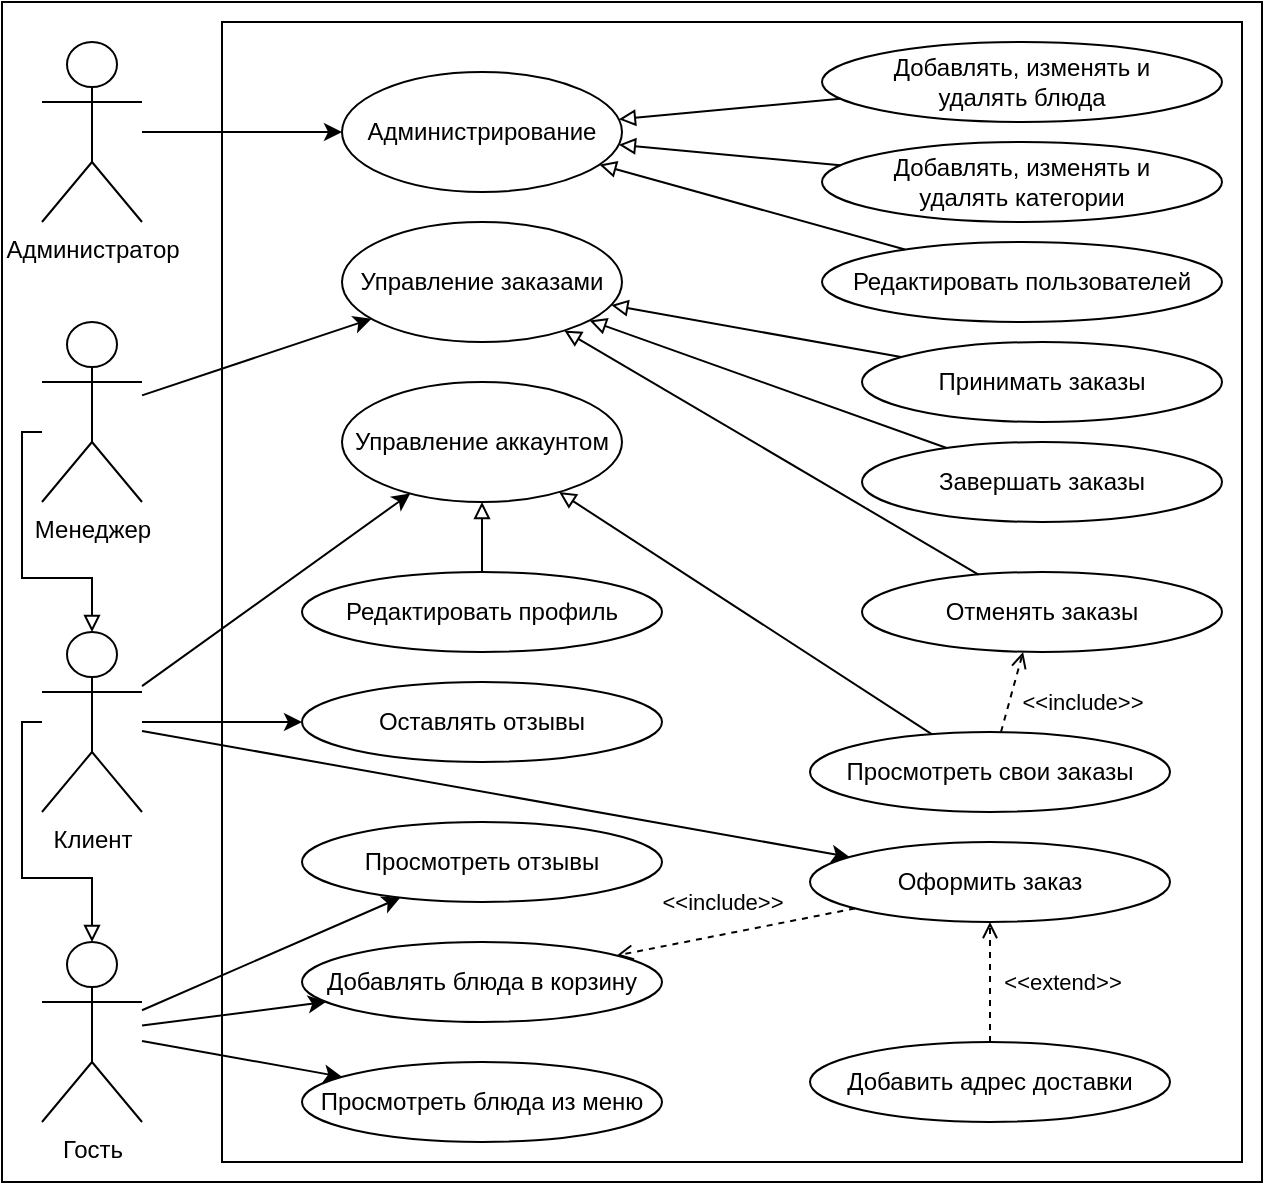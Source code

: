<mxfile version="21.1.1" type="device">
  <diagram id="x-oGFCjCFQKMVvB8Txh-" name="Страница 1">
    <mxGraphModel dx="1254" dy="665" grid="1" gridSize="10" guides="1" tooltips="1" connect="1" arrows="1" fold="1" page="1" pageScale="1" pageWidth="827" pageHeight="1169" math="0" shadow="0">
      <root>
        <mxCell id="0" />
        <mxCell id="1" parent="0" />
        <mxCell id="sPyWIWuAnr_W3YlCHjcO-70" value="" style="rounded=0;whiteSpace=wrap;html=1;fillColor=none;" vertex="1" parent="1">
          <mxGeometry x="120" y="20" width="510" height="570" as="geometry" />
        </mxCell>
        <mxCell id="sPyWIWuAnr_W3YlCHjcO-4" value="" style="rounded=0;whiteSpace=wrap;html=1;fillColor=none;" vertex="1" parent="1">
          <mxGeometry x="10" y="10" width="630" height="590" as="geometry" />
        </mxCell>
        <mxCell id="sPyWIWuAnr_W3YlCHjcO-44" style="rounded=0;orthogonalLoop=1;jettySize=auto;html=1;" edge="1" parent="1" source="y-VKAihb3HkxBekQooEe-1" target="sPyWIWuAnr_W3YlCHjcO-24">
          <mxGeometry relative="1" as="geometry" />
        </mxCell>
        <mxCell id="y-VKAihb3HkxBekQooEe-1" value="Администратор" style="shape=umlActor;verticalLabelPosition=bottom;verticalAlign=top;html=1;outlineConnect=0;" parent="1" vertex="1">
          <mxGeometry x="30" y="30" width="50" height="90" as="geometry" />
        </mxCell>
        <mxCell id="sPyWIWuAnr_W3YlCHjcO-40" style="rounded=0;orthogonalLoop=1;jettySize=auto;html=1;" edge="1" parent="1" source="y-VKAihb3HkxBekQooEe-2" target="sPyWIWuAnr_W3YlCHjcO-30">
          <mxGeometry relative="1" as="geometry" />
        </mxCell>
        <mxCell id="sPyWIWuAnr_W3YlCHjcO-51" style="rounded=0;orthogonalLoop=1;jettySize=auto;html=1;endArrow=block;endFill=0;edgeStyle=orthogonalEdgeStyle;" edge="1" parent="1" source="y-VKAihb3HkxBekQooEe-2" target="y-VKAihb3HkxBekQooEe-3">
          <mxGeometry relative="1" as="geometry">
            <Array as="points">
              <mxPoint x="20" y="225" />
              <mxPoint x="20" y="298" />
              <mxPoint x="55" y="298" />
            </Array>
          </mxGeometry>
        </mxCell>
        <mxCell id="y-VKAihb3HkxBekQooEe-2" value="Менеджер" style="shape=umlActor;verticalLabelPosition=bottom;verticalAlign=top;html=1;outlineConnect=0;" parent="1" vertex="1">
          <mxGeometry x="30" y="170" width="50" height="90" as="geometry" />
        </mxCell>
        <mxCell id="sPyWIWuAnr_W3YlCHjcO-45" style="rounded=0;orthogonalLoop=1;jettySize=auto;html=1;" edge="1" parent="1" source="y-VKAihb3HkxBekQooEe-3" target="y-VKAihb3HkxBekQooEe-36">
          <mxGeometry relative="1" as="geometry" />
        </mxCell>
        <mxCell id="sPyWIWuAnr_W3YlCHjcO-46" style="rounded=0;orthogonalLoop=1;jettySize=auto;html=1;" edge="1" parent="1" source="y-VKAihb3HkxBekQooEe-3" target="y-VKAihb3HkxBekQooEe-15">
          <mxGeometry relative="1" as="geometry" />
        </mxCell>
        <mxCell id="sPyWIWuAnr_W3YlCHjcO-47" style="rounded=0;orthogonalLoop=1;jettySize=auto;html=1;" edge="1" parent="1" source="y-VKAihb3HkxBekQooEe-3" target="sPyWIWuAnr_W3YlCHjcO-31">
          <mxGeometry relative="1" as="geometry" />
        </mxCell>
        <mxCell id="y-VKAihb3HkxBekQooEe-3" value="Клиент" style="shape=umlActor;verticalLabelPosition=bottom;verticalAlign=top;html=1;outlineConnect=0;" parent="1" vertex="1">
          <mxGeometry x="30" y="325" width="50" height="90" as="geometry" />
        </mxCell>
        <mxCell id="sPyWIWuAnr_W3YlCHjcO-71" style="rounded=0;orthogonalLoop=1;jettySize=auto;html=1;" edge="1" parent="1" source="y-VKAihb3HkxBekQooEe-13" target="y-VKAihb3HkxBekQooEe-42">
          <mxGeometry relative="1" as="geometry" />
        </mxCell>
        <mxCell id="sPyWIWuAnr_W3YlCHjcO-72" style="rounded=0;orthogonalLoop=1;jettySize=auto;html=1;" edge="1" parent="1" source="y-VKAihb3HkxBekQooEe-13" target="y-VKAihb3HkxBekQooEe-21">
          <mxGeometry relative="1" as="geometry" />
        </mxCell>
        <mxCell id="sPyWIWuAnr_W3YlCHjcO-73" style="rounded=0;orthogonalLoop=1;jettySize=auto;html=1;" edge="1" parent="1" source="y-VKAihb3HkxBekQooEe-13" target="sPyWIWuAnr_W3YlCHjcO-62">
          <mxGeometry relative="1" as="geometry" />
        </mxCell>
        <mxCell id="y-VKAihb3HkxBekQooEe-13" value="Гость" style="shape=umlActor;verticalLabelPosition=bottom;verticalAlign=top;html=1;outlineConnect=0;" parent="1" vertex="1">
          <mxGeometry x="30" y="480" width="50" height="90" as="geometry" />
        </mxCell>
        <mxCell id="y-VKAihb3HkxBekQooEe-15" value="Оставлять отзывы" style="ellipse;whiteSpace=wrap;html=1;fillColor=none;" parent="1" vertex="1">
          <mxGeometry x="160" y="350" width="180" height="40" as="geometry" />
        </mxCell>
        <mxCell id="y-VKAihb3HkxBekQooEe-21" value="Добавлять блюда в корзину" style="ellipse;whiteSpace=wrap;html=1;fillColor=none;" parent="1" vertex="1">
          <mxGeometry x="160" y="480" width="180" height="40" as="geometry" />
        </mxCell>
        <mxCell id="sPyWIWuAnr_W3YlCHjcO-52" style="rounded=0;orthogonalLoop=1;jettySize=auto;html=1;endArrow=block;endFill=0;" edge="1" parent="1" source="y-VKAihb3HkxBekQooEe-38" target="y-VKAihb3HkxBekQooEe-36">
          <mxGeometry relative="1" as="geometry" />
        </mxCell>
        <mxCell id="y-VKAihb3HkxBekQooEe-38" value="Редактировать профиль" style="ellipse;whiteSpace=wrap;html=1;fillColor=none;" parent="1" vertex="1">
          <mxGeometry x="160" y="295" width="180" height="40" as="geometry" />
        </mxCell>
        <mxCell id="sPyWIWuAnr_W3YlCHjcO-53" style="rounded=0;orthogonalLoop=1;jettySize=auto;html=1;endArrow=block;endFill=0;" edge="1" parent="1" source="y-VKAihb3HkxBekQooEe-39" target="y-VKAihb3HkxBekQooEe-36">
          <mxGeometry relative="1" as="geometry" />
        </mxCell>
        <mxCell id="sPyWIWuAnr_W3YlCHjcO-59" value="&amp;lt;&amp;lt;include&amp;gt;&amp;gt;" style="rounded=0;orthogonalLoop=1;jettySize=auto;html=1;dashed=1;endArrow=open;endFill=0;" edge="1" parent="1" source="y-VKAihb3HkxBekQooEe-39">
          <mxGeometry x="0.223" y="-35" relative="1" as="geometry">
            <mxPoint x="507.445" y="375.051" as="sourcePoint" />
            <mxPoint x="520.555" y="334.949" as="targetPoint" />
            <mxPoint as="offset" />
          </mxGeometry>
        </mxCell>
        <mxCell id="y-VKAihb3HkxBekQooEe-39" value="Просмотреть свои заказы" style="ellipse;whiteSpace=wrap;html=1;fillColor=none;" parent="1" vertex="1">
          <mxGeometry x="414" y="375" width="180" height="40" as="geometry" />
        </mxCell>
        <mxCell id="y-VKAihb3HkxBekQooEe-42" value="Просмотреть&amp;nbsp;блюда из меню" style="ellipse;whiteSpace=wrap;html=1;fillColor=none;" parent="1" vertex="1">
          <mxGeometry x="160" y="540" width="180" height="40" as="geometry" />
        </mxCell>
        <mxCell id="sPyWIWuAnr_W3YlCHjcO-42" style="rounded=0;orthogonalLoop=1;jettySize=auto;html=1;endArrow=block;endFill=0;" edge="1" parent="1" source="y-VKAihb3HkxBekQooEe-50" target="sPyWIWuAnr_W3YlCHjcO-24">
          <mxGeometry relative="1" as="geometry" />
        </mxCell>
        <mxCell id="y-VKAihb3HkxBekQooEe-50" value="Редактировать пользователей" style="ellipse;whiteSpace=wrap;html=1;fillColor=none;" parent="1" vertex="1">
          <mxGeometry x="420" y="130" width="200" height="40" as="geometry" />
        </mxCell>
        <mxCell id="sPyWIWuAnr_W3YlCHjcO-43" style="rounded=0;orthogonalLoop=1;jettySize=auto;html=1;endArrow=block;endFill=0;" edge="1" parent="1" source="y-VKAihb3HkxBekQooEe-51" target="sPyWIWuAnr_W3YlCHjcO-24">
          <mxGeometry relative="1" as="geometry" />
        </mxCell>
        <mxCell id="y-VKAihb3HkxBekQooEe-51" value="Добавлять, изменять и удалять&amp;nbsp;категории" style="ellipse;whiteSpace=wrap;html=1;fillColor=none;" parent="1" vertex="1">
          <mxGeometry x="420" y="80" width="200" height="40" as="geometry" />
        </mxCell>
        <mxCell id="sPyWIWuAnr_W3YlCHjcO-41" style="rounded=0;orthogonalLoop=1;jettySize=auto;html=1;endArrow=block;endFill=0;" edge="1" parent="1" source="y-VKAihb3HkxBekQooEe-52" target="sPyWIWuAnr_W3YlCHjcO-24">
          <mxGeometry relative="1" as="geometry" />
        </mxCell>
        <mxCell id="y-VKAihb3HkxBekQooEe-52" value="Добавлять, изменять и удалять&amp;nbsp;блюда" style="ellipse;whiteSpace=wrap;html=1;fillColor=none;" parent="1" vertex="1">
          <mxGeometry x="420" y="30" width="200" height="40" as="geometry" />
        </mxCell>
        <mxCell id="sPyWIWuAnr_W3YlCHjcO-55" style="rounded=0;orthogonalLoop=1;jettySize=auto;html=1;endArrow=block;endFill=0;" edge="1" parent="1" source="sPyWIWuAnr_W3YlCHjcO-9" target="sPyWIWuAnr_W3YlCHjcO-30">
          <mxGeometry relative="1" as="geometry" />
        </mxCell>
        <mxCell id="sPyWIWuAnr_W3YlCHjcO-9" value="Принимать заказы" style="ellipse;whiteSpace=wrap;html=1;fillColor=none;" vertex="1" parent="1">
          <mxGeometry x="440" y="180" width="180" height="40" as="geometry" />
        </mxCell>
        <mxCell id="sPyWIWuAnr_W3YlCHjcO-57" style="rounded=0;orthogonalLoop=1;jettySize=auto;html=1;endArrow=block;endFill=0;" edge="1" parent="1" source="sPyWIWuAnr_W3YlCHjcO-11" target="sPyWIWuAnr_W3YlCHjcO-30">
          <mxGeometry relative="1" as="geometry" />
        </mxCell>
        <mxCell id="sPyWIWuAnr_W3YlCHjcO-11" value="Завершать заказы" style="ellipse;whiteSpace=wrap;html=1;fillColor=none;" vertex="1" parent="1">
          <mxGeometry x="440" y="230" width="180" height="40" as="geometry" />
        </mxCell>
        <mxCell id="sPyWIWuAnr_W3YlCHjcO-24" value="Администрирование" style="ellipse;whiteSpace=wrap;html=1;fillColor=none;" vertex="1" parent="1">
          <mxGeometry x="180" y="45" width="140" height="60" as="geometry" />
        </mxCell>
        <mxCell id="sPyWIWuAnr_W3YlCHjcO-56" style="rounded=0;orthogonalLoop=1;jettySize=auto;html=1;endArrow=block;endFill=0;" edge="1" parent="1" source="sPyWIWuAnr_W3YlCHjcO-26" target="sPyWIWuAnr_W3YlCHjcO-30">
          <mxGeometry relative="1" as="geometry" />
        </mxCell>
        <mxCell id="sPyWIWuAnr_W3YlCHjcO-26" value="Отменять заказы" style="ellipse;whiteSpace=wrap;html=1;fillColor=none;" vertex="1" parent="1">
          <mxGeometry x="440" y="295" width="180" height="40" as="geometry" />
        </mxCell>
        <mxCell id="sPyWIWuAnr_W3YlCHjcO-30" value="Управление заказами" style="ellipse;whiteSpace=wrap;html=1;fillColor=none;" vertex="1" parent="1">
          <mxGeometry x="180" y="120" width="140" height="60" as="geometry" />
        </mxCell>
        <mxCell id="sPyWIWuAnr_W3YlCHjcO-63" value="&amp;lt;&amp;lt;include&amp;gt;&amp;gt;" style="rounded=0;orthogonalLoop=1;jettySize=auto;html=1;dashed=1;endArrow=open;endFill=0;" edge="1" parent="1" source="sPyWIWuAnr_W3YlCHjcO-31" target="y-VKAihb3HkxBekQooEe-21">
          <mxGeometry x="0.063" y="-16" relative="1" as="geometry">
            <mxPoint as="offset" />
          </mxGeometry>
        </mxCell>
        <mxCell id="sPyWIWuAnr_W3YlCHjcO-31" value="Оформить заказ" style="ellipse;whiteSpace=wrap;html=1;fillColor=none;" vertex="1" parent="1">
          <mxGeometry x="414" y="430" width="180" height="40" as="geometry" />
        </mxCell>
        <mxCell id="y-VKAihb3HkxBekQooEe-36" value="Управление аккаунтом" style="ellipse;whiteSpace=wrap;html=1;fillColor=none;" parent="1" vertex="1">
          <mxGeometry x="180" y="200" width="140" height="60" as="geometry" />
        </mxCell>
        <mxCell id="sPyWIWuAnr_W3YlCHjcO-50" style="rounded=0;orthogonalLoop=1;jettySize=auto;html=1;endArrow=block;endFill=0;edgeStyle=orthogonalEdgeStyle;" edge="1" parent="1" source="y-VKAihb3HkxBekQooEe-3" target="y-VKAihb3HkxBekQooEe-13">
          <mxGeometry relative="1" as="geometry">
            <mxPoint x="69" y="390.0" as="sourcePoint" />
            <mxPoint x="44" y="480" as="targetPoint" />
            <Array as="points">
              <mxPoint x="20" y="370" />
              <mxPoint x="20" y="448" />
              <mxPoint x="55" y="448" />
            </Array>
          </mxGeometry>
        </mxCell>
        <mxCell id="sPyWIWuAnr_W3YlCHjcO-62" value="Просмотреть отзывы" style="ellipse;whiteSpace=wrap;html=1;fillColor=none;" vertex="1" parent="1">
          <mxGeometry x="160" y="420" width="180" height="40" as="geometry" />
        </mxCell>
        <mxCell id="sPyWIWuAnr_W3YlCHjcO-65" value="&amp;lt;&amp;lt;extend&amp;gt;&amp;gt;" style="rounded=0;orthogonalLoop=1;jettySize=auto;html=1;dashed=1;endArrow=open;endFill=0;" edge="1" parent="1" source="sPyWIWuAnr_W3YlCHjcO-64" target="sPyWIWuAnr_W3YlCHjcO-31">
          <mxGeometry y="-36" relative="1" as="geometry">
            <mxPoint as="offset" />
          </mxGeometry>
        </mxCell>
        <mxCell id="sPyWIWuAnr_W3YlCHjcO-64" value="Добавить адрес доставки" style="ellipse;whiteSpace=wrap;html=1;fillColor=none;" vertex="1" parent="1">
          <mxGeometry x="414" y="530" width="180" height="40" as="geometry" />
        </mxCell>
      </root>
    </mxGraphModel>
  </diagram>
</mxfile>
